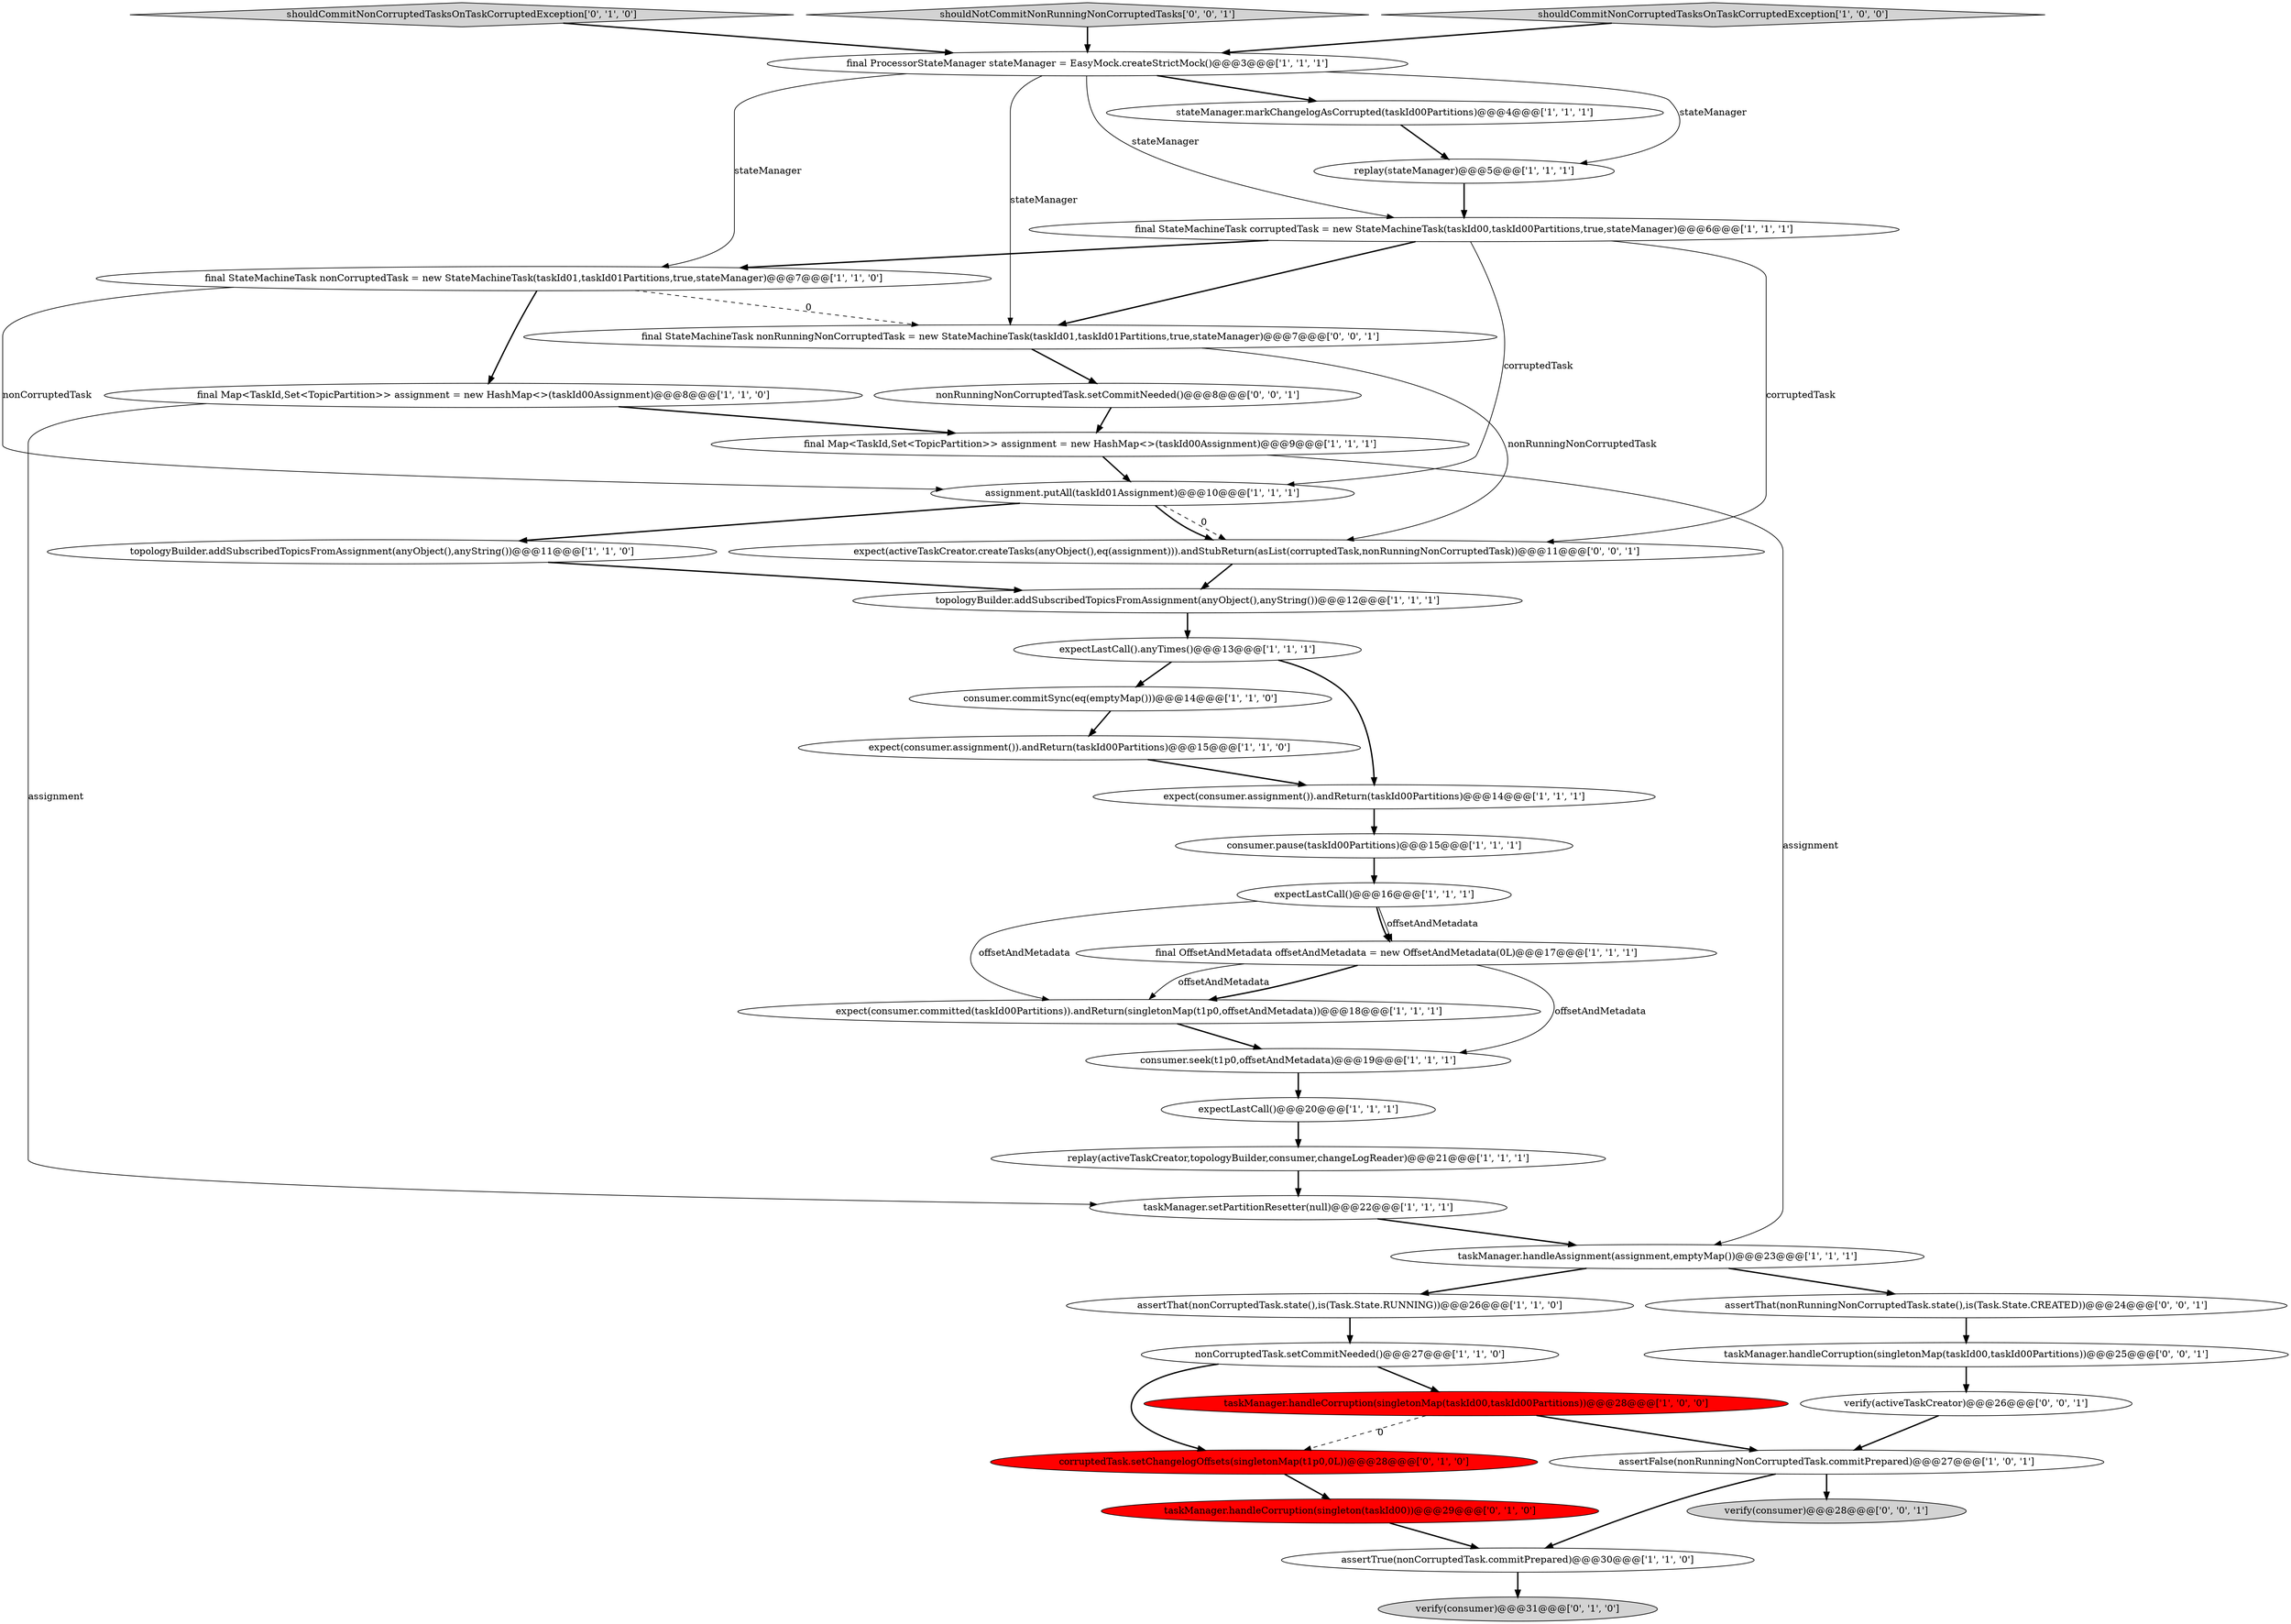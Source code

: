 digraph {
30 [style = filled, label = "shouldCommitNonCorruptedTasksOnTaskCorruptedException['0', '1', '0']", fillcolor = lightgray, shape = diamond image = "AAA0AAABBB2BBB"];
15 [style = filled, label = "assignment.putAll(taskId01Assignment)@@@10@@@['1', '1', '1']", fillcolor = white, shape = ellipse image = "AAA0AAABBB1BBB"];
16 [style = filled, label = "final OffsetAndMetadata offsetAndMetadata = new OffsetAndMetadata(0L)@@@17@@@['1', '1', '1']", fillcolor = white, shape = ellipse image = "AAA0AAABBB1BBB"];
1 [style = filled, label = "taskManager.setPartitionResetter(null)@@@22@@@['1', '1', '1']", fillcolor = white, shape = ellipse image = "AAA0AAABBB1BBB"];
38 [style = filled, label = "verify(consumer)@@@28@@@['0', '0', '1']", fillcolor = lightgray, shape = ellipse image = "AAA0AAABBB3BBB"];
9 [style = filled, label = "final StateMachineTask corruptedTask = new StateMachineTask(taskId00,taskId00Partitions,true,stateManager)@@@6@@@['1', '1', '1']", fillcolor = white, shape = ellipse image = "AAA0AAABBB1BBB"];
7 [style = filled, label = "final ProcessorStateManager stateManager = EasyMock.createStrictMock()@@@3@@@['1', '1', '1']", fillcolor = white, shape = ellipse image = "AAA0AAABBB1BBB"];
26 [style = filled, label = "nonCorruptedTask.setCommitNeeded()@@@27@@@['1', '1', '0']", fillcolor = white, shape = ellipse image = "AAA0AAABBB1BBB"];
31 [style = filled, label = "taskManager.handleCorruption(singleton(taskId00))@@@29@@@['0', '1', '0']", fillcolor = red, shape = ellipse image = "AAA1AAABBB2BBB"];
35 [style = filled, label = "assertThat(nonRunningNonCorruptedTask.state(),is(Task.State.CREATED))@@@24@@@['0', '0', '1']", fillcolor = white, shape = ellipse image = "AAA0AAABBB3BBB"];
3 [style = filled, label = "expect(consumer.assignment()).andReturn(taskId00Partitions)@@@14@@@['1', '1', '1']", fillcolor = white, shape = ellipse image = "AAA0AAABBB1BBB"];
37 [style = filled, label = "nonRunningNonCorruptedTask.setCommitNeeded()@@@8@@@['0', '0', '1']", fillcolor = white, shape = ellipse image = "AAA0AAABBB3BBB"];
13 [style = filled, label = "final Map<TaskId,Set<TopicPartition>> assignment = new HashMap<>(taskId00Assignment)@@@8@@@['1', '1', '0']", fillcolor = white, shape = ellipse image = "AAA0AAABBB1BBB"];
29 [style = filled, label = "verify(consumer)@@@31@@@['0', '1', '0']", fillcolor = lightgray, shape = ellipse image = "AAA0AAABBB2BBB"];
0 [style = filled, label = "taskManager.handleCorruption(singletonMap(taskId00,taskId00Partitions))@@@28@@@['1', '0', '0']", fillcolor = red, shape = ellipse image = "AAA1AAABBB1BBB"];
18 [style = filled, label = "expect(consumer.committed(taskId00Partitions)).andReturn(singletonMap(t1p0,offsetAndMetadata))@@@18@@@['1', '1', '1']", fillcolor = white, shape = ellipse image = "AAA0AAABBB1BBB"];
33 [style = filled, label = "shouldNotCommitNonRunningNonCorruptedTasks['0', '0', '1']", fillcolor = lightgray, shape = diamond image = "AAA0AAABBB3BBB"];
25 [style = filled, label = "consumer.pause(taskId00Partitions)@@@15@@@['1', '1', '1']", fillcolor = white, shape = ellipse image = "AAA0AAABBB1BBB"];
21 [style = filled, label = "final StateMachineTask nonCorruptedTask = new StateMachineTask(taskId01,taskId01Partitions,true,stateManager)@@@7@@@['1', '1', '0']", fillcolor = white, shape = ellipse image = "AAA0AAABBB1BBB"];
24 [style = filled, label = "expectLastCall().anyTimes()@@@13@@@['1', '1', '1']", fillcolor = white, shape = ellipse image = "AAA0AAABBB1BBB"];
28 [style = filled, label = "taskManager.handleAssignment(assignment,emptyMap())@@@23@@@['1', '1', '1']", fillcolor = white, shape = ellipse image = "AAA0AAABBB1BBB"];
39 [style = filled, label = "final StateMachineTask nonRunningNonCorruptedTask = new StateMachineTask(taskId01,taskId01Partitions,true,stateManager)@@@7@@@['0', '0', '1']", fillcolor = white, shape = ellipse image = "AAA0AAABBB3BBB"];
2 [style = filled, label = "assertTrue(nonCorruptedTask.commitPrepared)@@@30@@@['1', '1', '0']", fillcolor = white, shape = ellipse image = "AAA0AAABBB1BBB"];
12 [style = filled, label = "expectLastCall()@@@20@@@['1', '1', '1']", fillcolor = white, shape = ellipse image = "AAA0AAABBB1BBB"];
11 [style = filled, label = "final Map<TaskId,Set<TopicPartition>> assignment = new HashMap<>(taskId00Assignment)@@@9@@@['1', '1', '1']", fillcolor = white, shape = ellipse image = "AAA0AAABBB1BBB"];
20 [style = filled, label = "replay(stateManager)@@@5@@@['1', '1', '1']", fillcolor = white, shape = ellipse image = "AAA0AAABBB1BBB"];
34 [style = filled, label = "taskManager.handleCorruption(singletonMap(taskId00,taskId00Partitions))@@@25@@@['0', '0', '1']", fillcolor = white, shape = ellipse image = "AAA0AAABBB3BBB"];
27 [style = filled, label = "consumer.seek(t1p0,offsetAndMetadata)@@@19@@@['1', '1', '1']", fillcolor = white, shape = ellipse image = "AAA0AAABBB1BBB"];
22 [style = filled, label = "assertFalse(nonRunningNonCorruptedTask.commitPrepared)@@@27@@@['1', '0', '1']", fillcolor = white, shape = ellipse image = "AAA0AAABBB1BBB"];
40 [style = filled, label = "expect(activeTaskCreator.createTasks(anyObject(),eq(assignment))).andStubReturn(asList(corruptedTask,nonRunningNonCorruptedTask))@@@11@@@['0', '0', '1']", fillcolor = white, shape = ellipse image = "AAA0AAABBB3BBB"];
19 [style = filled, label = "assertThat(nonCorruptedTask.state(),is(Task.State.RUNNING))@@@26@@@['1', '1', '0']", fillcolor = white, shape = ellipse image = "AAA0AAABBB1BBB"];
23 [style = filled, label = "replay(activeTaskCreator,topologyBuilder,consumer,changeLogReader)@@@21@@@['1', '1', '1']", fillcolor = white, shape = ellipse image = "AAA0AAABBB1BBB"];
32 [style = filled, label = "corruptedTask.setChangelogOffsets(singletonMap(t1p0,0L))@@@28@@@['0', '1', '0']", fillcolor = red, shape = ellipse image = "AAA1AAABBB2BBB"];
17 [style = filled, label = "shouldCommitNonCorruptedTasksOnTaskCorruptedException['1', '0', '0']", fillcolor = lightgray, shape = diamond image = "AAA0AAABBB1BBB"];
6 [style = filled, label = "topologyBuilder.addSubscribedTopicsFromAssignment(anyObject(),anyString())@@@11@@@['1', '1', '0']", fillcolor = white, shape = ellipse image = "AAA0AAABBB1BBB"];
10 [style = filled, label = "expectLastCall()@@@16@@@['1', '1', '1']", fillcolor = white, shape = ellipse image = "AAA0AAABBB1BBB"];
36 [style = filled, label = "verify(activeTaskCreator)@@@26@@@['0', '0', '1']", fillcolor = white, shape = ellipse image = "AAA0AAABBB3BBB"];
4 [style = filled, label = "stateManager.markChangelogAsCorrupted(taskId00Partitions)@@@4@@@['1', '1', '1']", fillcolor = white, shape = ellipse image = "AAA0AAABBB1BBB"];
14 [style = filled, label = "consumer.commitSync(eq(emptyMap()))@@@14@@@['1', '1', '0']", fillcolor = white, shape = ellipse image = "AAA0AAABBB1BBB"];
8 [style = filled, label = "topologyBuilder.addSubscribedTopicsFromAssignment(anyObject(),anyString())@@@12@@@['1', '1', '1']", fillcolor = white, shape = ellipse image = "AAA0AAABBB1BBB"];
5 [style = filled, label = "expect(consumer.assignment()).andReturn(taskId00Partitions)@@@15@@@['1', '1', '0']", fillcolor = white, shape = ellipse image = "AAA0AAABBB1BBB"];
39->37 [style = bold, label=""];
5->3 [style = bold, label=""];
33->7 [style = bold, label=""];
21->15 [style = solid, label="nonCorruptedTask"];
16->18 [style = bold, label=""];
9->39 [style = bold, label=""];
22->2 [style = bold, label=""];
26->32 [style = bold, label=""];
27->12 [style = bold, label=""];
37->11 [style = bold, label=""];
20->9 [style = bold, label=""];
3->25 [style = bold, label=""];
10->18 [style = solid, label="offsetAndMetadata"];
36->22 [style = bold, label=""];
0->32 [style = dashed, label="0"];
9->15 [style = solid, label="corruptedTask"];
7->9 [style = solid, label="stateManager"];
31->2 [style = bold, label=""];
15->6 [style = bold, label=""];
7->4 [style = bold, label=""];
9->40 [style = solid, label="corruptedTask"];
15->40 [style = dashed, label="0"];
13->11 [style = bold, label=""];
11->15 [style = bold, label=""];
7->20 [style = solid, label="stateManager"];
39->40 [style = solid, label="nonRunningNonCorruptedTask"];
24->14 [style = bold, label=""];
11->28 [style = solid, label="assignment"];
21->39 [style = dashed, label="0"];
17->7 [style = bold, label=""];
7->21 [style = solid, label="stateManager"];
22->38 [style = bold, label=""];
1->28 [style = bold, label=""];
26->0 [style = bold, label=""];
28->35 [style = bold, label=""];
10->16 [style = bold, label=""];
18->27 [style = bold, label=""];
13->1 [style = solid, label="assignment"];
7->39 [style = solid, label="stateManager"];
19->26 [style = bold, label=""];
30->7 [style = bold, label=""];
0->22 [style = bold, label=""];
34->36 [style = bold, label=""];
6->8 [style = bold, label=""];
4->20 [style = bold, label=""];
9->21 [style = bold, label=""];
28->19 [style = bold, label=""];
23->1 [style = bold, label=""];
10->16 [style = solid, label="offsetAndMetadata"];
15->40 [style = bold, label=""];
25->10 [style = bold, label=""];
12->23 [style = bold, label=""];
16->18 [style = solid, label="offsetAndMetadata"];
35->34 [style = bold, label=""];
2->29 [style = bold, label=""];
16->27 [style = solid, label="offsetAndMetadata"];
24->3 [style = bold, label=""];
32->31 [style = bold, label=""];
40->8 [style = bold, label=""];
21->13 [style = bold, label=""];
14->5 [style = bold, label=""];
8->24 [style = bold, label=""];
}
